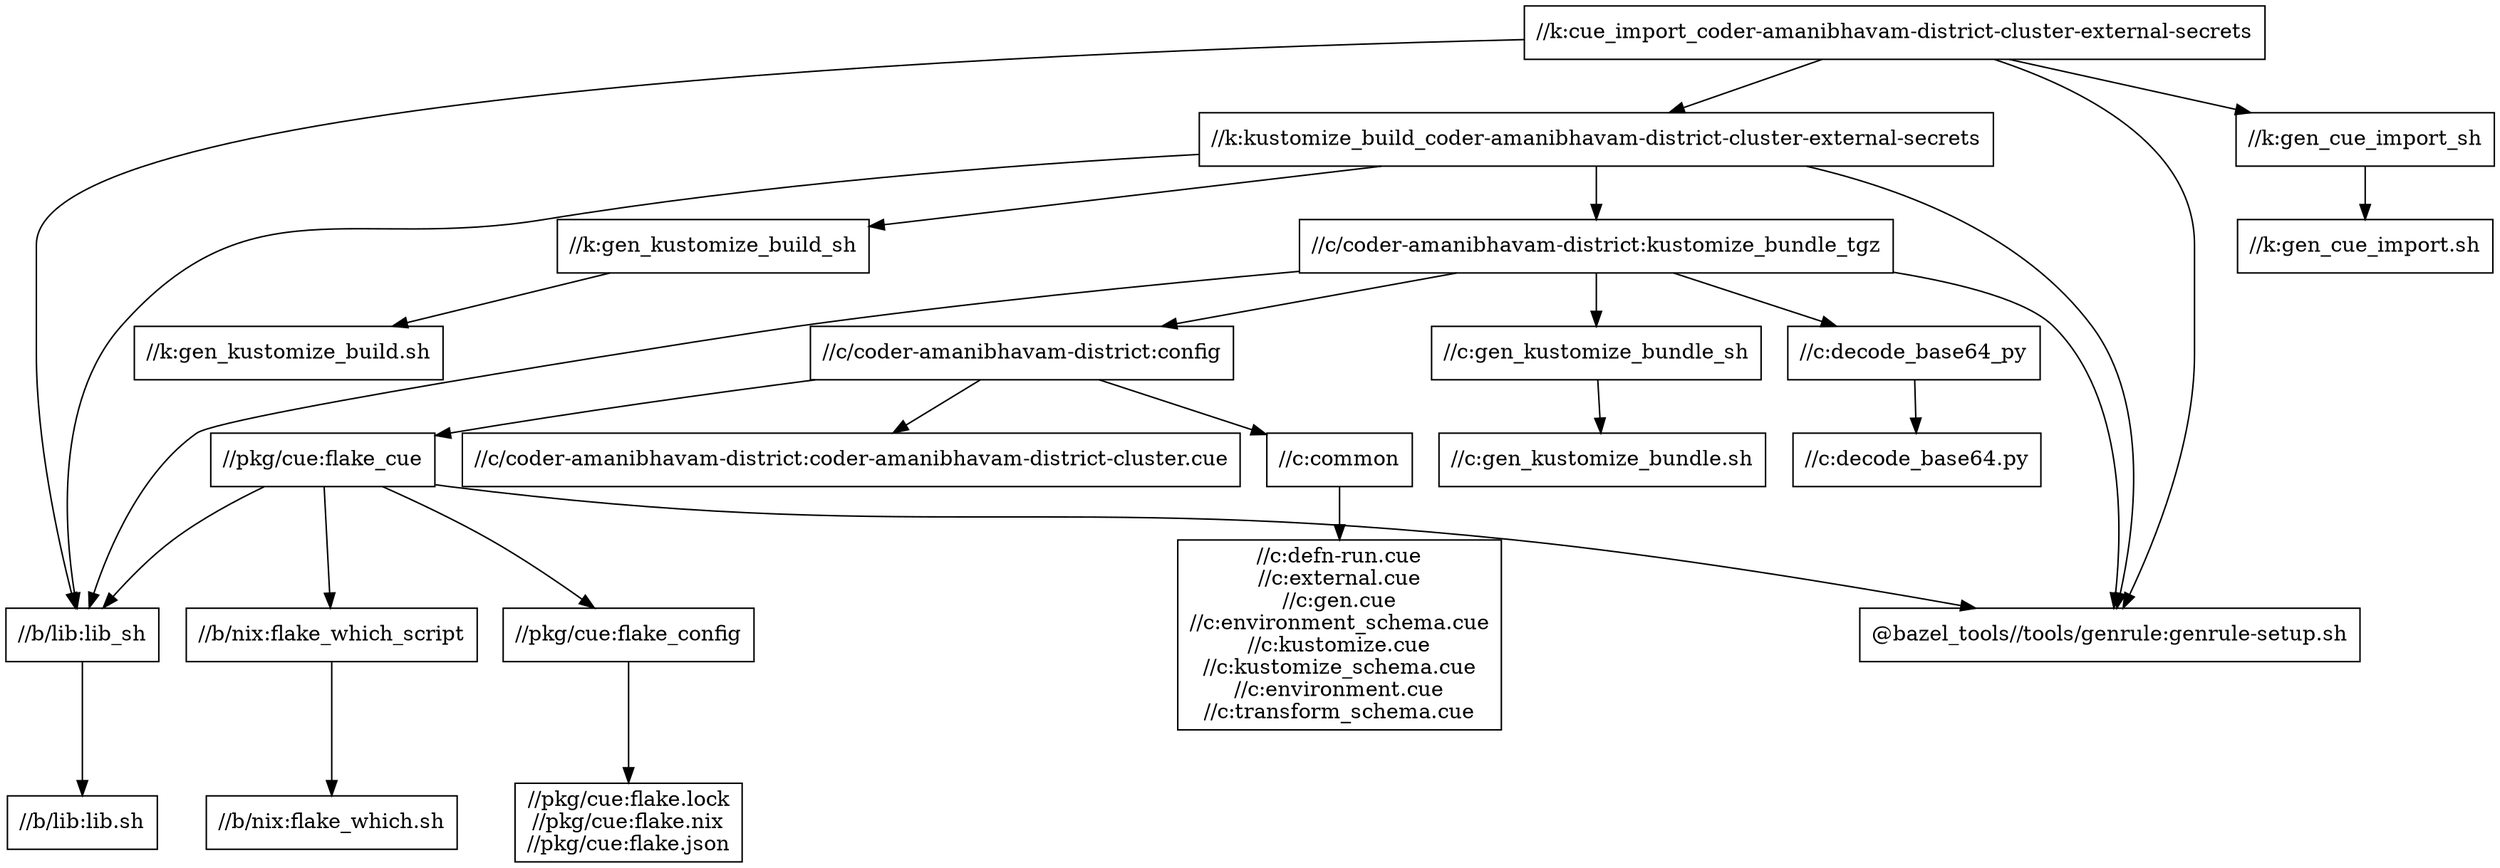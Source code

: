 digraph mygraph {
  node [shape=box];
  "//k:cue_import_coder-amanibhavam-district-cluster-external-secrets"
  "//k:cue_import_coder-amanibhavam-district-cluster-external-secrets" -> "//k:kustomize_build_coder-amanibhavam-district-cluster-external-secrets"
  "//k:cue_import_coder-amanibhavam-district-cluster-external-secrets" -> "//k:gen_cue_import_sh"
  "//k:cue_import_coder-amanibhavam-district-cluster-external-secrets" -> "//b/lib:lib_sh"
  "//k:cue_import_coder-amanibhavam-district-cluster-external-secrets" -> "@bazel_tools//tools/genrule:genrule-setup.sh"
  "//k:gen_cue_import_sh"
  "//k:gen_cue_import_sh" -> "//k:gen_cue_import.sh"
  "//k:gen_cue_import.sh"
  "//k:kustomize_build_coder-amanibhavam-district-cluster-external-secrets"
  "//k:kustomize_build_coder-amanibhavam-district-cluster-external-secrets" -> "//k:gen_kustomize_build_sh"
  "//k:kustomize_build_coder-amanibhavam-district-cluster-external-secrets" -> "//c/coder-amanibhavam-district:kustomize_bundle_tgz"
  "//k:kustomize_build_coder-amanibhavam-district-cluster-external-secrets" -> "//b/lib:lib_sh"
  "//k:kustomize_build_coder-amanibhavam-district-cluster-external-secrets" -> "@bazel_tools//tools/genrule:genrule-setup.sh"
  "//c/coder-amanibhavam-district:kustomize_bundle_tgz"
  "//c/coder-amanibhavam-district:kustomize_bundle_tgz" -> "//c/coder-amanibhavam-district:config"
  "//c/coder-amanibhavam-district:kustomize_bundle_tgz" -> "@bazel_tools//tools/genrule:genrule-setup.sh"
  "//c/coder-amanibhavam-district:kustomize_bundle_tgz" -> "//c:gen_kustomize_bundle_sh"
  "//c/coder-amanibhavam-district:kustomize_bundle_tgz" -> "//c:decode_base64_py"
  "//c/coder-amanibhavam-district:kustomize_bundle_tgz" -> "//b/lib:lib_sh"
  "//c:decode_base64_py"
  "//c:decode_base64_py" -> "//c:decode_base64.py"
  "//c:decode_base64.py"
  "//c:gen_kustomize_bundle_sh"
  "//c:gen_kustomize_bundle_sh" -> "//c:gen_kustomize_bundle.sh"
  "//c:gen_kustomize_bundle.sh"
  "//c/coder-amanibhavam-district:config"
  "//c/coder-amanibhavam-district:config" -> "//pkg/cue:flake_cue"
  "//c/coder-amanibhavam-district:config" -> "//c/coder-amanibhavam-district:coder-amanibhavam-district-cluster.cue"
  "//c/coder-amanibhavam-district:config" -> "//c:common"
  "//c:common"
  "//c:common" -> "//c:defn-run.cue\n//c:external.cue\n//c:gen.cue\n//c:environment_schema.cue\n//c:kustomize.cue\n//c:kustomize_schema.cue\n//c:environment.cue\n//c:transform_schema.cue"
  "//c/coder-amanibhavam-district:coder-amanibhavam-district-cluster.cue"
  "//pkg/cue:flake_cue"
  "//pkg/cue:flake_cue" -> "//pkg/cue:flake_config"
  "//pkg/cue:flake_cue" -> "//b/nix:flake_which_script"
  "//pkg/cue:flake_cue" -> "@bazel_tools//tools/genrule:genrule-setup.sh"
  "//pkg/cue:flake_cue" -> "//b/lib:lib_sh"
  "//b/lib:lib_sh"
  "//b/lib:lib_sh" -> "//b/lib:lib.sh"
  "//b/lib:lib.sh"
  "@bazel_tools//tools/genrule:genrule-setup.sh"
  "//b/nix:flake_which_script"
  "//b/nix:flake_which_script" -> "//b/nix:flake_which.sh"
  "//pkg/cue:flake_config"
  "//pkg/cue:flake_config" -> "//pkg/cue:flake.lock\n//pkg/cue:flake.nix\n//pkg/cue:flake.json"
  "//pkg/cue:flake.lock\n//pkg/cue:flake.nix\n//pkg/cue:flake.json"
  "//k:gen_kustomize_build_sh"
  "//k:gen_kustomize_build_sh" -> "//k:gen_kustomize_build.sh"
  "//k:gen_kustomize_build.sh"
  "//b/nix:flake_which.sh"
  "//c:defn-run.cue\n//c:external.cue\n//c:gen.cue\n//c:environment_schema.cue\n//c:kustomize.cue\n//c:kustomize_schema.cue\n//c:environment.cue\n//c:transform_schema.cue"
}
